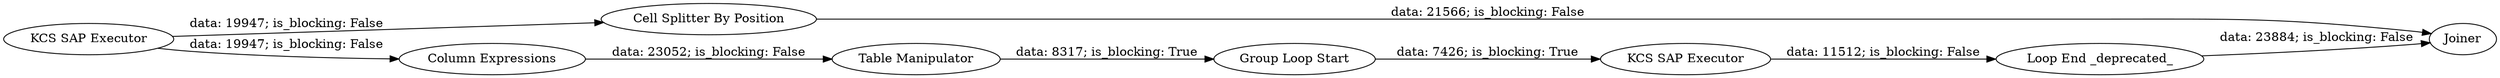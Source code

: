 digraph {
	"-5083903840272300386_7" [label="Table Manipulator"]
	"-5083903840272300386_3" [label="Group Loop Start"]
	"-5083903840272300386_14" [label="Cell Splitter By Position"]
	"-5083903840272300386_6" [label="Column Expressions"]
	"-5083903840272300386_11" [label=Joiner]
	"-5083903840272300386_10" [label="Loop End _deprecated_"]
	"-5083903840272300386_13" [label="KCS SAP Executor"]
	"-5083903840272300386_12" [label="KCS SAP Executor"]
	"-5083903840272300386_3" -> "-5083903840272300386_13" [label="data: 7426; is_blocking: True"]
	"-5083903840272300386_10" -> "-5083903840272300386_11" [label="data: 23884; is_blocking: False"]
	"-5083903840272300386_14" -> "-5083903840272300386_11" [label="data: 21566; is_blocking: False"]
	"-5083903840272300386_6" -> "-5083903840272300386_7" [label="data: 23052; is_blocking: False"]
	"-5083903840272300386_12" -> "-5083903840272300386_6" [label="data: 19947; is_blocking: False"]
	"-5083903840272300386_12" -> "-5083903840272300386_14" [label="data: 19947; is_blocking: False"]
	"-5083903840272300386_7" -> "-5083903840272300386_3" [label="data: 8317; is_blocking: True"]
	"-5083903840272300386_13" -> "-5083903840272300386_10" [label="data: 11512; is_blocking: False"]
	rankdir=LR
}
